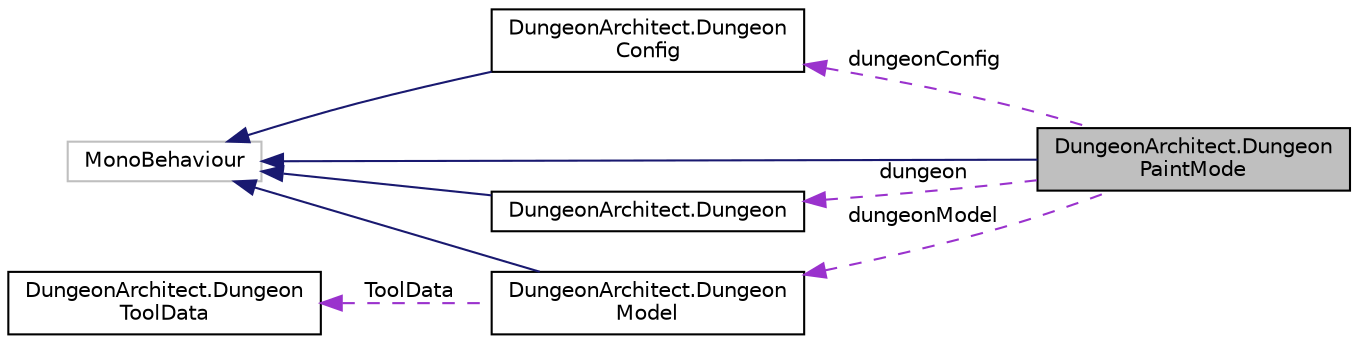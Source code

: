 digraph "DungeonArchitect.DungeonPaintMode"
{
  edge [fontname="Helvetica",fontsize="10",labelfontname="Helvetica",labelfontsize="10"];
  node [fontname="Helvetica",fontsize="10",shape=record];
  rankdir="LR";
  Node1 [label="DungeonArchitect.Dungeon\lPaintMode",height=0.2,width=0.4,color="black", fillcolor="grey75", style="filled", fontcolor="black"];
  Node2 -> Node1 [dir="back",color="midnightblue",fontsize="10",style="solid",fontname="Helvetica"];
  Node2 [label="MonoBehaviour",height=0.2,width=0.4,color="grey75", fillcolor="white", style="filled"];
  Node3 -> Node1 [dir="back",color="darkorchid3",fontsize="10",style="dashed",label=" dungeonModel" ,fontname="Helvetica"];
  Node3 [label="DungeonArchitect.Dungeon\lModel",height=0.2,width=0.4,color="black", fillcolor="white", style="filled",URL="$class_dungeon_architect_1_1_dungeon_model.html",tooltip="Abstract dungeon model. Create your own implementation of the model depending on your builder&#39;s needs..."];
  Node2 -> Node3 [dir="back",color="midnightblue",fontsize="10",style="solid",fontname="Helvetica"];
  Node4 -> Node3 [dir="back",color="darkorchid3",fontsize="10",style="dashed",label=" ToolData" ,fontname="Helvetica"];
  Node4 [label="DungeonArchitect.Dungeon\lToolData",height=0.2,width=0.4,color="black", fillcolor="white", style="filled",URL="$class_dungeon_architect_1_1_dungeon_tool_data.html",tooltip="Tool Data represented by the grid based builder "];
  Node5 -> Node1 [dir="back",color="darkorchid3",fontsize="10",style="dashed",label=" dungeon" ,fontname="Helvetica"];
  Node5 [label="DungeonArchitect.Dungeon",height=0.2,width=0.4,color="black", fillcolor="white", style="filled",URL="$class_dungeon_architect_1_1_dungeon.html",tooltip="The main dungeon behavior that manages the creation and destruction of dungeons "];
  Node2 -> Node5 [dir="back",color="midnightblue",fontsize="10",style="solid",fontname="Helvetica"];
  Node6 -> Node1 [dir="back",color="darkorchid3",fontsize="10",style="dashed",label=" dungeonConfig" ,fontname="Helvetica"];
  Node6 [label="DungeonArchitect.Dungeon\lConfig",height=0.2,width=0.4,color="black", fillcolor="white", style="filled",URL="$class_dungeon_architect_1_1_dungeon_config.html",tooltip="Base dungeon configuration. Create your own implementation of this configuration based on your dungeo..."];
  Node2 -> Node6 [dir="back",color="midnightblue",fontsize="10",style="solid",fontname="Helvetica"];
}
